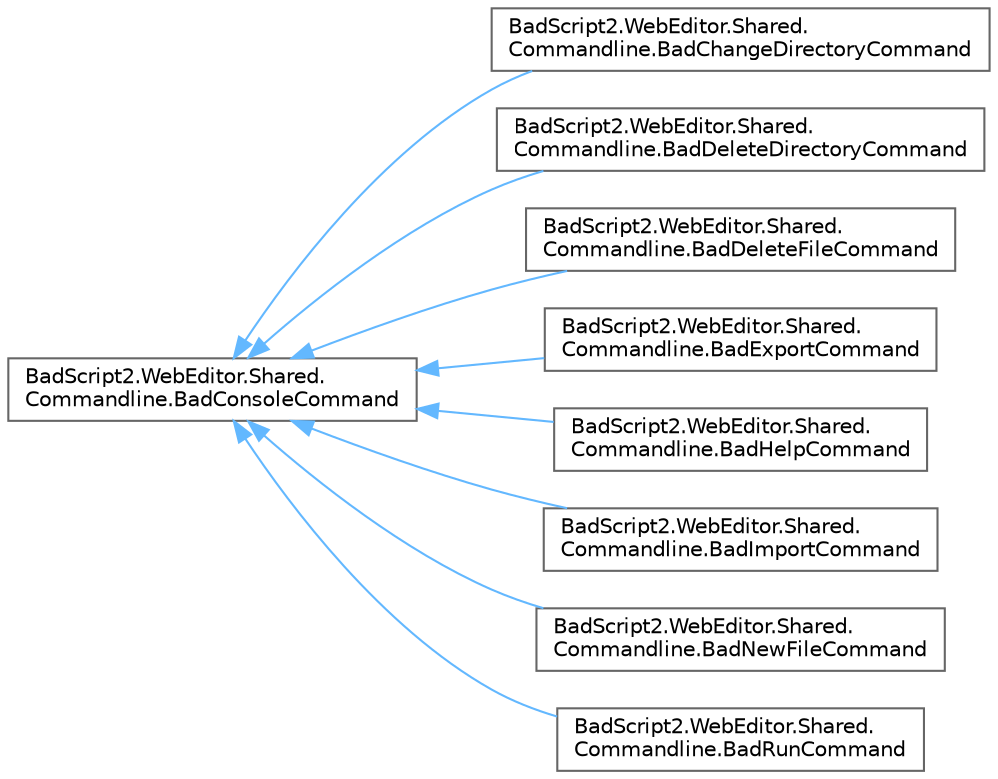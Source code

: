digraph "Graphical Class Hierarchy"
{
 // LATEX_PDF_SIZE
  bgcolor="transparent";
  edge [fontname=Helvetica,fontsize=10,labelfontname=Helvetica,labelfontsize=10];
  node [fontname=Helvetica,fontsize=10,shape=box,height=0.2,width=0.4];
  rankdir="LR";
  Node0 [id="Node000000",label="BadScript2.WebEditor.Shared.\lCommandline.BadConsoleCommand",height=0.2,width=0.4,color="grey40", fillcolor="white", style="filled",URL="$class_bad_script2_1_1_web_editor_1_1_shared_1_1_commandline_1_1_bad_console_command.html",tooltip=" "];
  Node0 -> Node1 [id="edge322_Node000000_Node000001",dir="back",color="steelblue1",style="solid",tooltip=" "];
  Node1 [id="Node000001",label="BadScript2.WebEditor.Shared.\lCommandline.BadChangeDirectoryCommand",height=0.2,width=0.4,color="grey40", fillcolor="white", style="filled",URL="$class_bad_script2_1_1_web_editor_1_1_shared_1_1_commandline_1_1_bad_change_directory_command.html",tooltip=" "];
  Node0 -> Node2 [id="edge323_Node000000_Node000002",dir="back",color="steelblue1",style="solid",tooltip=" "];
  Node2 [id="Node000002",label="BadScript2.WebEditor.Shared.\lCommandline.BadDeleteDirectoryCommand",height=0.2,width=0.4,color="grey40", fillcolor="white", style="filled",URL="$class_bad_script2_1_1_web_editor_1_1_shared_1_1_commandline_1_1_bad_delete_directory_command.html",tooltip=" "];
  Node0 -> Node3 [id="edge324_Node000000_Node000003",dir="back",color="steelblue1",style="solid",tooltip=" "];
  Node3 [id="Node000003",label="BadScript2.WebEditor.Shared.\lCommandline.BadDeleteFileCommand",height=0.2,width=0.4,color="grey40", fillcolor="white", style="filled",URL="$class_bad_script2_1_1_web_editor_1_1_shared_1_1_commandline_1_1_bad_delete_file_command.html",tooltip=" "];
  Node0 -> Node4 [id="edge325_Node000000_Node000004",dir="back",color="steelblue1",style="solid",tooltip=" "];
  Node4 [id="Node000004",label="BadScript2.WebEditor.Shared.\lCommandline.BadExportCommand",height=0.2,width=0.4,color="grey40", fillcolor="white", style="filled",URL="$class_bad_script2_1_1_web_editor_1_1_shared_1_1_commandline_1_1_bad_export_command.html",tooltip=" "];
  Node0 -> Node5 [id="edge326_Node000000_Node000005",dir="back",color="steelblue1",style="solid",tooltip=" "];
  Node5 [id="Node000005",label="BadScript2.WebEditor.Shared.\lCommandline.BadHelpCommand",height=0.2,width=0.4,color="grey40", fillcolor="white", style="filled",URL="$class_bad_script2_1_1_web_editor_1_1_shared_1_1_commandline_1_1_bad_help_command.html",tooltip=" "];
  Node0 -> Node6 [id="edge327_Node000000_Node000006",dir="back",color="steelblue1",style="solid",tooltip=" "];
  Node6 [id="Node000006",label="BadScript2.WebEditor.Shared.\lCommandline.BadImportCommand",height=0.2,width=0.4,color="grey40", fillcolor="white", style="filled",URL="$class_bad_script2_1_1_web_editor_1_1_shared_1_1_commandline_1_1_bad_import_command.html",tooltip=" "];
  Node0 -> Node7 [id="edge328_Node000000_Node000007",dir="back",color="steelblue1",style="solid",tooltip=" "];
  Node7 [id="Node000007",label="BadScript2.WebEditor.Shared.\lCommandline.BadNewFileCommand",height=0.2,width=0.4,color="grey40", fillcolor="white", style="filled",URL="$class_bad_script2_1_1_web_editor_1_1_shared_1_1_commandline_1_1_bad_new_file_command.html",tooltip=" "];
  Node0 -> Node8 [id="edge329_Node000000_Node000008",dir="back",color="steelblue1",style="solid",tooltip=" "];
  Node8 [id="Node000008",label="BadScript2.WebEditor.Shared.\lCommandline.BadRunCommand",height=0.2,width=0.4,color="grey40", fillcolor="white", style="filled",URL="$class_bad_script2_1_1_web_editor_1_1_shared_1_1_commandline_1_1_bad_run_command.html",tooltip=" "];
}
